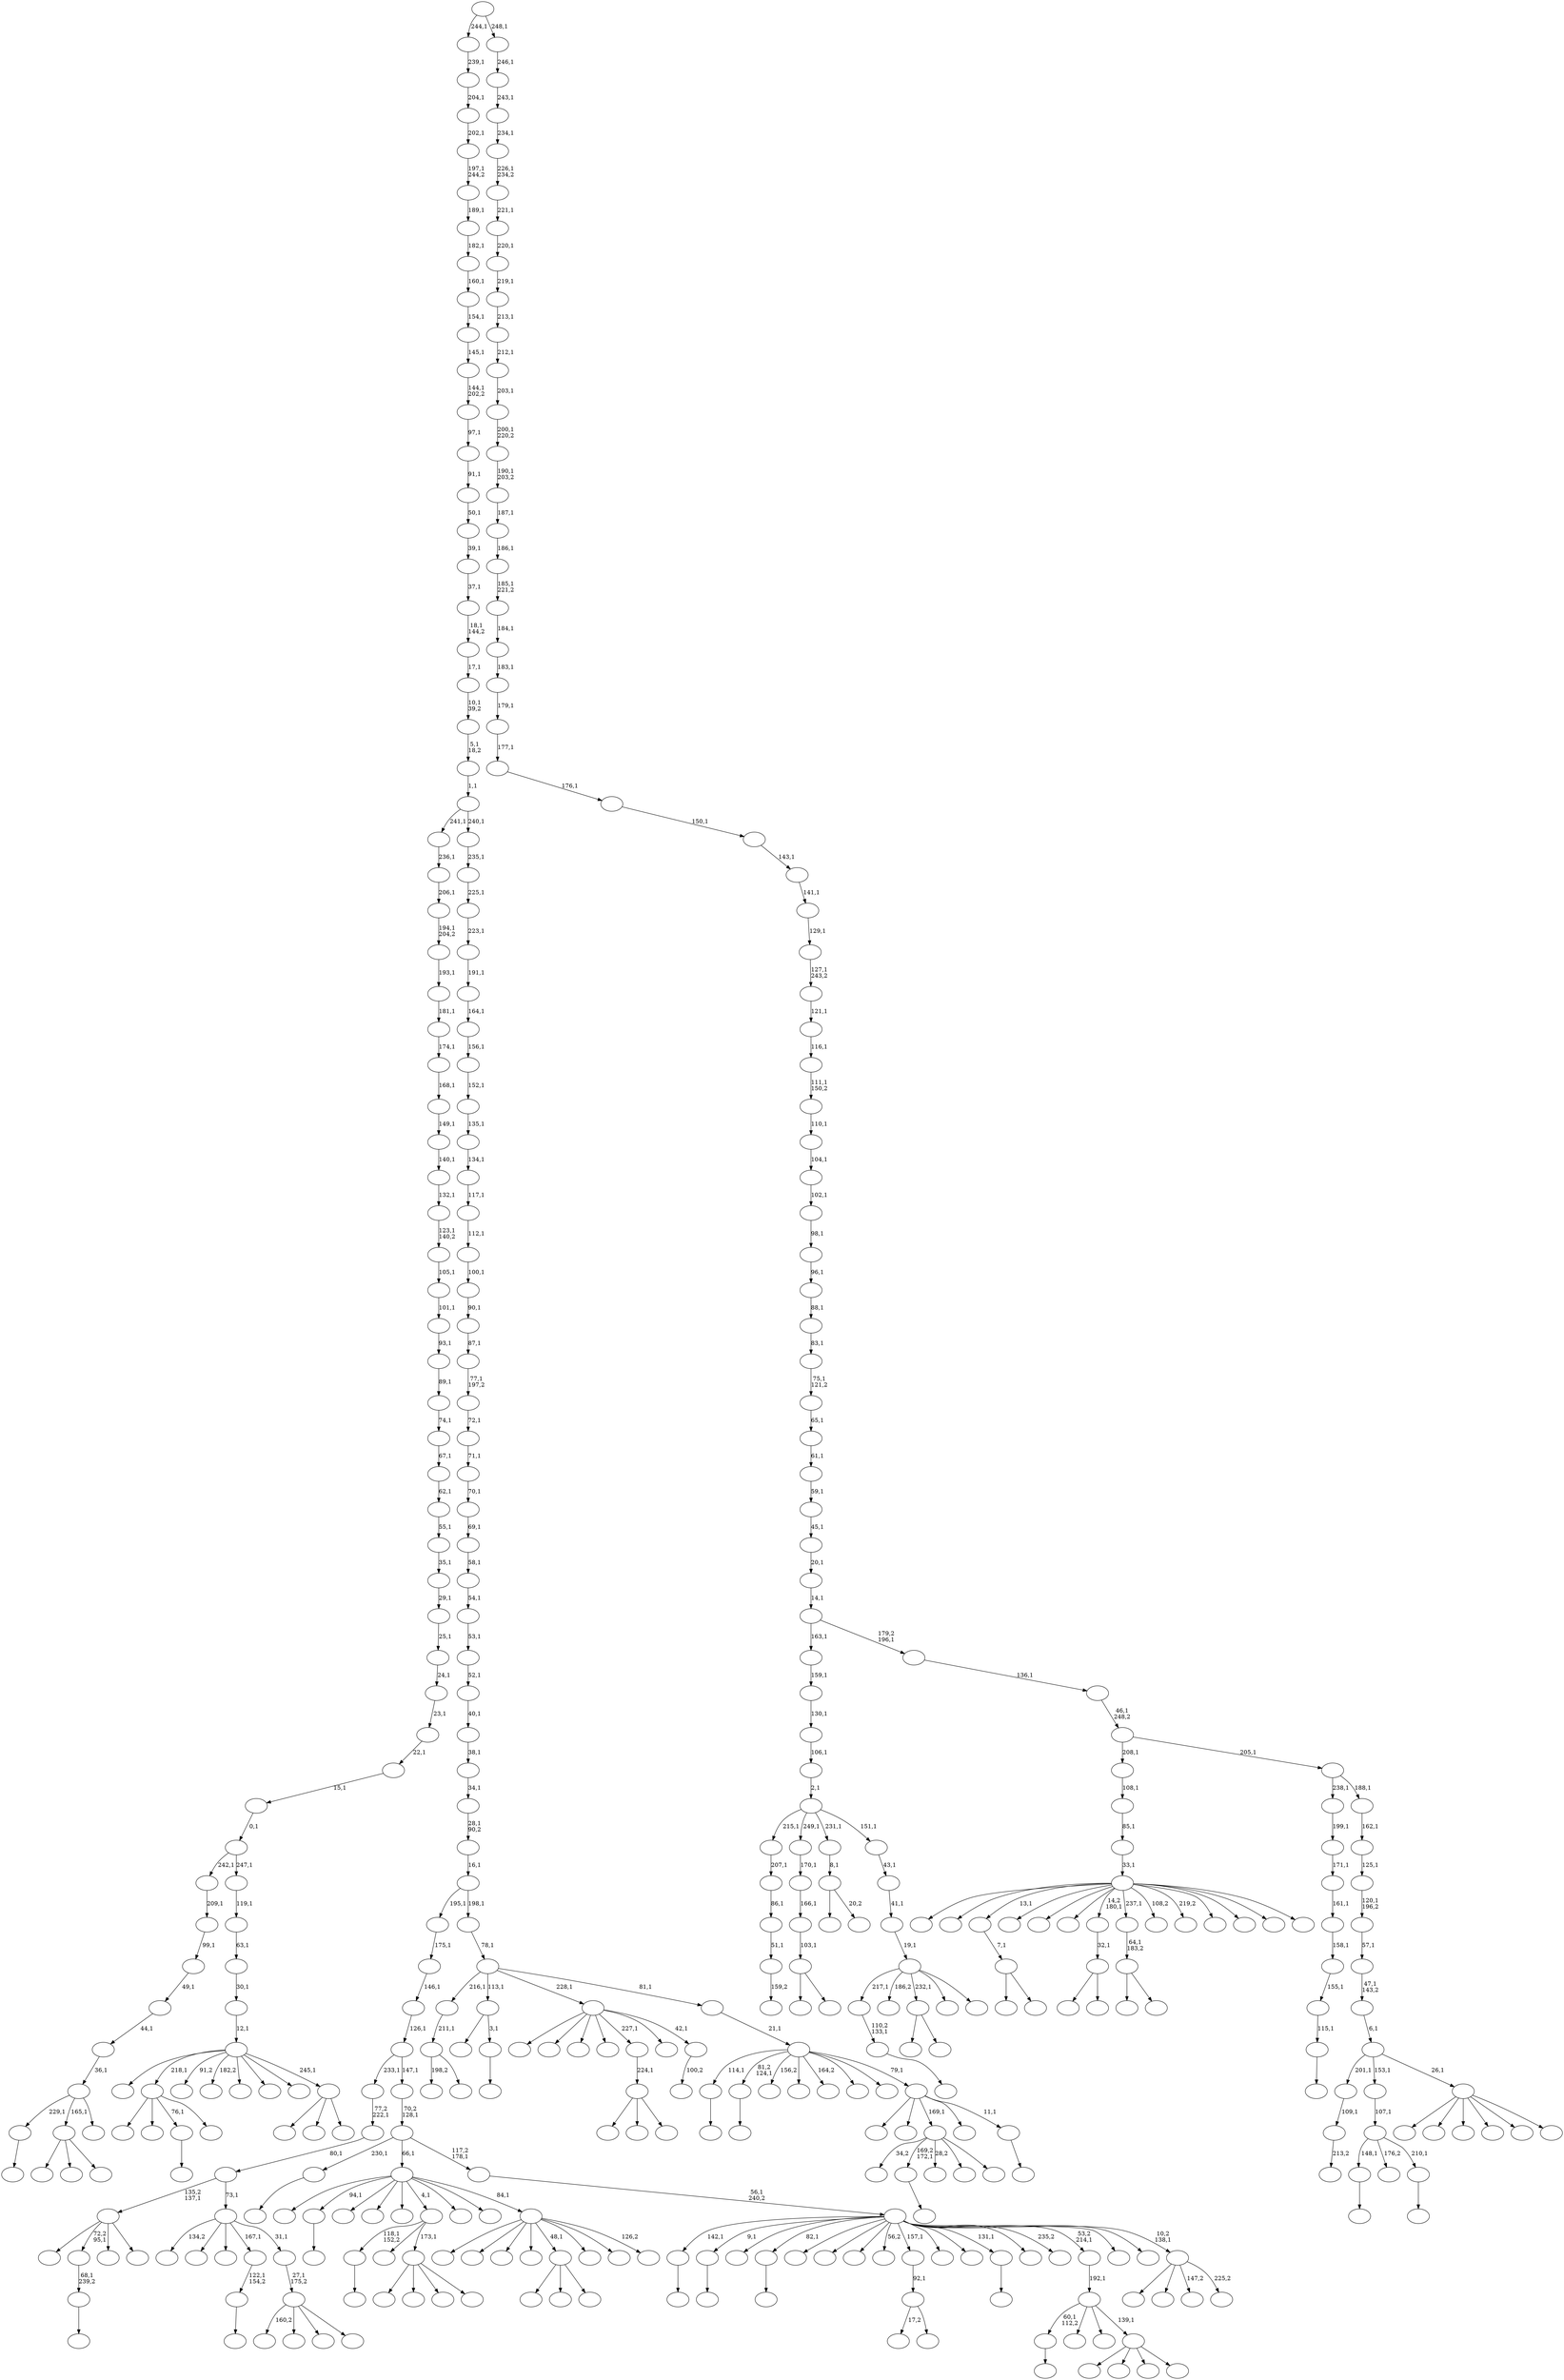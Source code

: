 digraph T {
	400 [label=""]
	399 [label=""]
	398 [label=""]
	397 [label=""]
	396 [label=""]
	395 [label=""]
	394 [label=""]
	393 [label=""]
	392 [label=""]
	391 [label=""]
	390 [label=""]
	389 [label=""]
	388 [label=""]
	387 [label=""]
	386 [label=""]
	385 [label=""]
	384 [label=""]
	383 [label=""]
	382 [label=""]
	381 [label=""]
	380 [label=""]
	379 [label=""]
	378 [label=""]
	377 [label=""]
	376 [label=""]
	375 [label=""]
	374 [label=""]
	373 [label=""]
	372 [label=""]
	371 [label=""]
	370 [label=""]
	369 [label=""]
	368 [label=""]
	367 [label=""]
	366 [label=""]
	365 [label=""]
	364 [label=""]
	363 [label=""]
	362 [label=""]
	361 [label=""]
	360 [label=""]
	359 [label=""]
	358 [label=""]
	357 [label=""]
	356 [label=""]
	355 [label=""]
	354 [label=""]
	353 [label=""]
	352 [label=""]
	351 [label=""]
	350 [label=""]
	349 [label=""]
	348 [label=""]
	347 [label=""]
	346 [label=""]
	345 [label=""]
	344 [label=""]
	343 [label=""]
	342 [label=""]
	341 [label=""]
	340 [label=""]
	339 [label=""]
	338 [label=""]
	337 [label=""]
	336 [label=""]
	335 [label=""]
	334 [label=""]
	333 [label=""]
	332 [label=""]
	331 [label=""]
	330 [label=""]
	329 [label=""]
	328 [label=""]
	327 [label=""]
	326 [label=""]
	325 [label=""]
	324 [label=""]
	323 [label=""]
	322 [label=""]
	321 [label=""]
	320 [label=""]
	319 [label=""]
	318 [label=""]
	317 [label=""]
	316 [label=""]
	315 [label=""]
	314 [label=""]
	313 [label=""]
	312 [label=""]
	311 [label=""]
	310 [label=""]
	309 [label=""]
	308 [label=""]
	307 [label=""]
	306 [label=""]
	305 [label=""]
	304 [label=""]
	303 [label=""]
	302 [label=""]
	301 [label=""]
	300 [label=""]
	299 [label=""]
	298 [label=""]
	297 [label=""]
	296 [label=""]
	295 [label=""]
	294 [label=""]
	293 [label=""]
	292 [label=""]
	291 [label=""]
	290 [label=""]
	289 [label=""]
	288 [label=""]
	287 [label=""]
	286 [label=""]
	285 [label=""]
	284 [label=""]
	283 [label=""]
	282 [label=""]
	281 [label=""]
	280 [label=""]
	279 [label=""]
	278 [label=""]
	277 [label=""]
	276 [label=""]
	275 [label=""]
	274 [label=""]
	273 [label=""]
	272 [label=""]
	271 [label=""]
	270 [label=""]
	269 [label=""]
	268 [label=""]
	267 [label=""]
	266 [label=""]
	265 [label=""]
	264 [label=""]
	263 [label=""]
	262 [label=""]
	261 [label=""]
	260 [label=""]
	259 [label=""]
	258 [label=""]
	257 [label=""]
	256 [label=""]
	255 [label=""]
	254 [label=""]
	253 [label=""]
	252 [label=""]
	251 [label=""]
	250 [label=""]
	249 [label=""]
	248 [label=""]
	247 [label=""]
	246 [label=""]
	245 [label=""]
	244 [label=""]
	243 [label=""]
	242 [label=""]
	241 [label=""]
	240 [label=""]
	239 [label=""]
	238 [label=""]
	237 [label=""]
	236 [label=""]
	235 [label=""]
	234 [label=""]
	233 [label=""]
	232 [label=""]
	231 [label=""]
	230 [label=""]
	229 [label=""]
	228 [label=""]
	227 [label=""]
	226 [label=""]
	225 [label=""]
	224 [label=""]
	223 [label=""]
	222 [label=""]
	221 [label=""]
	220 [label=""]
	219 [label=""]
	218 [label=""]
	217 [label=""]
	216 [label=""]
	215 [label=""]
	214 [label=""]
	213 [label=""]
	212 [label=""]
	211 [label=""]
	210 [label=""]
	209 [label=""]
	208 [label=""]
	207 [label=""]
	206 [label=""]
	205 [label=""]
	204 [label=""]
	203 [label=""]
	202 [label=""]
	201 [label=""]
	200 [label=""]
	199 [label=""]
	198 [label=""]
	197 [label=""]
	196 [label=""]
	195 [label=""]
	194 [label=""]
	193 [label=""]
	192 [label=""]
	191 [label=""]
	190 [label=""]
	189 [label=""]
	188 [label=""]
	187 [label=""]
	186 [label=""]
	185 [label=""]
	184 [label=""]
	183 [label=""]
	182 [label=""]
	181 [label=""]
	180 [label=""]
	179 [label=""]
	178 [label=""]
	177 [label=""]
	176 [label=""]
	175 [label=""]
	174 [label=""]
	173 [label=""]
	172 [label=""]
	171 [label=""]
	170 [label=""]
	169 [label=""]
	168 [label=""]
	167 [label=""]
	166 [label=""]
	165 [label=""]
	164 [label=""]
	163 [label=""]
	162 [label=""]
	161 [label=""]
	160 [label=""]
	159 [label=""]
	158 [label=""]
	157 [label=""]
	156 [label=""]
	155 [label=""]
	154 [label=""]
	153 [label=""]
	152 [label=""]
	151 [label=""]
	150 [label=""]
	149 [label=""]
	148 [label=""]
	147 [label=""]
	146 [label=""]
	145 [label=""]
	144 [label=""]
	143 [label=""]
	142 [label=""]
	141 [label=""]
	140 [label=""]
	139 [label=""]
	138 [label=""]
	137 [label=""]
	136 [label=""]
	135 [label=""]
	134 [label=""]
	133 [label=""]
	132 [label=""]
	131 [label=""]
	130 [label=""]
	129 [label=""]
	128 [label=""]
	127 [label=""]
	126 [label=""]
	125 [label=""]
	124 [label=""]
	123 [label=""]
	122 [label=""]
	121 [label=""]
	120 [label=""]
	119 [label=""]
	118 [label=""]
	117 [label=""]
	116 [label=""]
	115 [label=""]
	114 [label=""]
	113 [label=""]
	112 [label=""]
	111 [label=""]
	110 [label=""]
	109 [label=""]
	108 [label=""]
	107 [label=""]
	106 [label=""]
	105 [label=""]
	104 [label=""]
	103 [label=""]
	102 [label=""]
	101 [label=""]
	100 [label=""]
	99 [label=""]
	98 [label=""]
	97 [label=""]
	96 [label=""]
	95 [label=""]
	94 [label=""]
	93 [label=""]
	92 [label=""]
	91 [label=""]
	90 [label=""]
	89 [label=""]
	88 [label=""]
	87 [label=""]
	86 [label=""]
	85 [label=""]
	84 [label=""]
	83 [label=""]
	82 [label=""]
	81 [label=""]
	80 [label=""]
	79 [label=""]
	78 [label=""]
	77 [label=""]
	76 [label=""]
	75 [label=""]
	74 [label=""]
	73 [label=""]
	72 [label=""]
	71 [label=""]
	70 [label=""]
	69 [label=""]
	68 [label=""]
	67 [label=""]
	66 [label=""]
	65 [label=""]
	64 [label=""]
	63 [label=""]
	62 [label=""]
	61 [label=""]
	60 [label=""]
	59 [label=""]
	58 [label=""]
	57 [label=""]
	56 [label=""]
	55 [label=""]
	54 [label=""]
	53 [label=""]
	52 [label=""]
	51 [label=""]
	50 [label=""]
	49 [label=""]
	48 [label=""]
	47 [label=""]
	46 [label=""]
	45 [label=""]
	44 [label=""]
	43 [label=""]
	42 [label=""]
	41 [label=""]
	40 [label=""]
	39 [label=""]
	38 [label=""]
	37 [label=""]
	36 [label=""]
	35 [label=""]
	34 [label=""]
	33 [label=""]
	32 [label=""]
	31 [label=""]
	30 [label=""]
	29 [label=""]
	28 [label=""]
	27 [label=""]
	26 [label=""]
	25 [label=""]
	24 [label=""]
	23 [label=""]
	22 [label=""]
	21 [label=""]
	20 [label=""]
	19 [label=""]
	18 [label=""]
	17 [label=""]
	16 [label=""]
	15 [label=""]
	14 [label=""]
	13 [label=""]
	12 [label=""]
	11 [label=""]
	10 [label=""]
	9 [label=""]
	8 [label=""]
	7 [label=""]
	6 [label=""]
	5 [label=""]
	4 [label=""]
	3 [label=""]
	2 [label=""]
	1 [label=""]
	0 [label=""]
	399 -> 400 [label=""]
	397 -> 398 [label="159,2"]
	396 -> 397 [label="51,1"]
	395 -> 396 [label="86,1"]
	394 -> 395 [label="207,1"]
	386 -> 387 [label=""]
	380 -> 381 [label=""]
	379 -> 380 [label="115,1"]
	378 -> 379 [label="155,1"]
	377 -> 378 [label="158,1"]
	376 -> 377 [label="161,1"]
	375 -> 376 [label="171,1"]
	374 -> 375 [label="199,1"]
	372 -> 383 [label=""]
	372 -> 373 [label=""]
	371 -> 372 [label="7,1"]
	369 -> 370 [label=""]
	366 -> 367 [label=""]
	363 -> 364 [label=""]
	360 -> 361 [label=""]
	345 -> 346 [label=""]
	343 -> 344 [label=""]
	341 -> 342 [label=""]
	337 -> 338 [label=""]
	336 -> 337 [label="68,1\n239,2"]
	333 -> 334 [label="213,2"]
	332 -> 333 [label="109,1"]
	330 -> 331 [label=""]
	320 -> 321 [label=""]
	317 -> 392 [label=""]
	317 -> 365 [label=""]
	317 -> 318 [label=""]
	303 -> 360 [label="229,1"]
	303 -> 317 [label="165,1"]
	303 -> 304 [label=""]
	302 -> 303 [label="36,1"]
	301 -> 302 [label="44,1"]
	300 -> 301 [label="49,1"]
	299 -> 300 [label="99,1"]
	298 -> 299 [label="209,1"]
	296 -> 297 [label=""]
	294 -> 295 [label=""]
	293 -> 294 [label="110,2\n133,1"]
	287 -> 384 [label=""]
	287 -> 288 [label=""]
	286 -> 287 [label="103,1"]
	285 -> 286 [label="166,1"]
	284 -> 285 [label="170,1"]
	276 -> 357 [label=""]
	276 -> 277 [label=""]
	275 -> 276 [label="32,1"]
	273 -> 307 [label="17,2"]
	273 -> 274 [label=""]
	272 -> 273 [label="92,1"]
	270 -> 390 [label=""]
	270 -> 271 [label="20,2"]
	269 -> 270 [label="8,1"]
	267 -> 385 [label=""]
	267 -> 326 [label=""]
	267 -> 268 [label=""]
	266 -> 267 [label="224,1"]
	263 -> 352 [label=""]
	263 -> 349 [label=""]
	263 -> 280 [label=""]
	263 -> 264 [label=""]
	262 -> 343 [label="118,1\n152,2"]
	262 -> 315 [label=""]
	262 -> 263 [label="173,1"]
	260 -> 348 [label=""]
	260 -> 328 [label=""]
	260 -> 320 [label="76,1"]
	260 -> 261 [label=""]
	250 -> 309 [label=""]
	250 -> 251 [label=""]
	249 -> 250 [label="64,1\n183,2"]
	247 -> 248 [label=""]
	246 -> 247 [label="122,1\n154,2"]
	242 -> 312 [label="198,2"]
	242 -> 243 [label=""]
	241 -> 242 [label="211,1"]
	234 -> 235 [label=""]
	232 -> 351 [label=""]
	232 -> 347 [label=""]
	232 -> 233 [label=""]
	230 -> 368 [label="34,2"]
	230 -> 296 [label="169,2\n172,1"]
	230 -> 291 [label="28,2"]
	230 -> 259 [label=""]
	230 -> 231 [label=""]
	226 -> 313 [label=""]
	226 -> 227 [label=""]
	219 -> 220 [label=""]
	218 -> 329 [label=""]
	218 -> 219 [label="3,1"]
	214 -> 355 [label=""]
	214 -> 336 [label="72,2\n95,1"]
	214 -> 281 [label=""]
	214 -> 215 [label=""]
	209 -> 210 [label=""]
	203 -> 255 [label="160,2"]
	203 -> 223 [label=""]
	203 -> 207 [label=""]
	203 -> 204 [label=""]
	202 -> 203 [label="27,1\n175,2"]
	201 -> 340 [label="134,2"]
	201 -> 258 [label=""]
	201 -> 252 [label=""]
	201 -> 246 [label="167,1"]
	201 -> 202 [label="31,1"]
	200 -> 214 [label="135,2\n137,1"]
	200 -> 201 [label="73,1"]
	199 -> 200 [label="80,1"]
	198 -> 199 [label="77,2\n222,1"]
	195 -> 196 [label=""]
	194 -> 386 [label="148,1"]
	194 -> 314 [label="176,2"]
	194 -> 195 [label="210,1"]
	193 -> 194 [label="107,1"]
	188 -> 189 [label="100,2"]
	187 -> 362 [label=""]
	187 -> 354 [label=""]
	187 -> 350 [label=""]
	187 -> 324 [label=""]
	187 -> 266 [label="227,1"]
	187 -> 206 [label=""]
	187 -> 188 [label="42,1"]
	184 -> 293 [label="217,1"]
	184 -> 283 [label="186,2"]
	184 -> 226 [label="232,1"]
	184 -> 217 [label=""]
	184 -> 185 [label=""]
	183 -> 184 [label="19,1"]
	182 -> 183 [label="41,1"]
	181 -> 182 [label="43,1"]
	180 -> 394 [label="215,1"]
	180 -> 284 [label="249,1"]
	180 -> 269 [label="231,1"]
	180 -> 181 [label="151,1"]
	179 -> 180 [label="2,1"]
	178 -> 179 [label="106,1"]
	177 -> 178 [label="130,1"]
	176 -> 177 [label="159,1"]
	174 -> 389 [label=""]
	174 -> 359 [label=""]
	174 -> 278 [label=""]
	174 -> 175 [label=""]
	173 -> 366 [label="60,1\n112,2"]
	173 -> 358 [label=""]
	173 -> 254 [label=""]
	173 -> 174 [label="139,1"]
	172 -> 173 [label="192,1"]
	168 -> 391 [label=""]
	168 -> 388 [label=""]
	168 -> 371 [label="13,1"]
	168 -> 335 [label=""]
	168 -> 323 [label=""]
	168 -> 310 [label=""]
	168 -> 275 [label="14,2\n180,1"]
	168 -> 249 [label="237,1"]
	168 -> 239 [label="108,2"]
	168 -> 237 [label="219,2"]
	168 -> 229 [label=""]
	168 -> 225 [label=""]
	168 -> 221 [label=""]
	168 -> 169 [label=""]
	167 -> 168 [label="33,1"]
	166 -> 167 [label="85,1"]
	165 -> 166 [label="108,1"]
	161 -> 327 [label=""]
	161 -> 319 [label=""]
	161 -> 292 [label=""]
	161 -> 265 [label=""]
	161 -> 232 [label="48,1"]
	161 -> 222 [label=""]
	161 -> 171 [label=""]
	161 -> 162 [label="126,2"]
	160 -> 353 [label=""]
	160 -> 345 [label="94,1"]
	160 -> 339 [label=""]
	160 -> 325 [label=""]
	160 -> 305 [label=""]
	160 -> 262 [label="4,1"]
	160 -> 240 [label=""]
	160 -> 190 [label=""]
	160 -> 161 [label="84,1"]
	158 -> 393 [label=""]
	158 -> 290 [label=""]
	158 -> 159 [label=""]
	157 -> 311 [label=""]
	157 -> 260 [label="218,1"]
	157 -> 257 [label="91,2"]
	157 -> 245 [label="182,2"]
	157 -> 212 [label=""]
	157 -> 205 [label=""]
	157 -> 186 [label=""]
	157 -> 158 [label="245,1"]
	156 -> 157 [label="12,1"]
	155 -> 156 [label="30,1"]
	154 -> 155 [label="63,1"]
	153 -> 154 [label="119,1"]
	152 -> 298 [label="242,1"]
	152 -> 153 [label="247,1"]
	151 -> 152 [label="0,1"]
	150 -> 151 [label="15,1"]
	149 -> 150 [label="22,1"]
	148 -> 149 [label="23,1"]
	147 -> 148 [label="24,1"]
	146 -> 147 [label="25,1"]
	145 -> 146 [label="29,1"]
	144 -> 145 [label="35,1"]
	143 -> 144 [label="55,1"]
	142 -> 143 [label="62,1"]
	141 -> 142 [label="67,1"]
	140 -> 141 [label="74,1"]
	139 -> 140 [label="89,1"]
	138 -> 139 [label="93,1"]
	137 -> 138 [label="101,1"]
	136 -> 137 [label="105,1"]
	135 -> 136 [label="123,1\n140,2"]
	134 -> 135 [label="132,1"]
	133 -> 134 [label="140,1"]
	132 -> 133 [label="149,1"]
	131 -> 132 [label="168,1"]
	130 -> 131 [label="174,1"]
	129 -> 130 [label="181,1"]
	128 -> 129 [label="193,1"]
	127 -> 128 [label="194,1\n204,2"]
	126 -> 127 [label="206,1"]
	125 -> 126 [label="236,1"]
	122 -> 306 [label=""]
	122 -> 224 [label=""]
	122 -> 213 [label="147,2"]
	122 -> 123 [label="225,2"]
	121 -> 399 [label="142,1"]
	121 -> 369 [label="9,1"]
	121 -> 356 [label=""]
	121 -> 330 [label="82,1"]
	121 -> 322 [label=""]
	121 -> 316 [label=""]
	121 -> 308 [label=""]
	121 -> 279 [label="56,2"]
	121 -> 272 [label="157,1"]
	121 -> 238 [label=""]
	121 -> 216 [label=""]
	121 -> 209 [label="131,1"]
	121 -> 197 [label=""]
	121 -> 191 [label="235,2"]
	121 -> 172 [label="53,2\n214,1"]
	121 -> 163 [label=""]
	121 -> 124 [label=""]
	121 -> 122 [label="10,2\n138,1"]
	120 -> 121 [label="56,1\n240,2"]
	119 -> 234 [label="230,1"]
	119 -> 160 [label="66,1"]
	119 -> 120 [label="117,2\n178,1"]
	118 -> 119 [label="70,2\n128,1"]
	117 -> 198 [label="233,1"]
	117 -> 118 [label="147,1"]
	116 -> 117 [label="126,1"]
	115 -> 116 [label="146,1"]
	114 -> 115 [label="175,1"]
	112 -> 113 [label=""]
	111 -> 289 [label=""]
	111 -> 282 [label=""]
	111 -> 230 [label="169,1"]
	111 -> 208 [label=""]
	111 -> 112 [label="11,1"]
	110 -> 363 [label="114,1"]
	110 -> 341 [label="81,2\n124,1"]
	110 -> 244 [label="156,2"]
	110 -> 228 [label=""]
	110 -> 211 [label="164,2"]
	110 -> 170 [label=""]
	110 -> 164 [label=""]
	110 -> 111 [label="79,1"]
	109 -> 110 [label="21,1"]
	108 -> 241 [label="216,1"]
	108 -> 218 [label="113,1"]
	108 -> 187 [label="228,1"]
	108 -> 109 [label="81,1"]
	107 -> 108 [label="78,1"]
	106 -> 114 [label="195,1"]
	106 -> 107 [label="198,1"]
	105 -> 106 [label="16,1"]
	104 -> 105 [label="28,1\n90,2"]
	103 -> 104 [label="34,1"]
	102 -> 103 [label="38,1"]
	101 -> 102 [label="40,1"]
	100 -> 101 [label="52,1"]
	99 -> 100 [label="53,1"]
	98 -> 99 [label="54,1"]
	97 -> 98 [label="58,1"]
	96 -> 97 [label="69,1"]
	95 -> 96 [label="70,1"]
	94 -> 95 [label="71,1"]
	93 -> 94 [label="72,1"]
	92 -> 93 [label="77,1\n197,2"]
	91 -> 92 [label="87,1"]
	90 -> 91 [label="90,1"]
	89 -> 90 [label="100,1"]
	88 -> 89 [label="112,1"]
	87 -> 88 [label="117,1"]
	86 -> 87 [label="134,1"]
	85 -> 86 [label="135,1"]
	84 -> 85 [label="152,1"]
	83 -> 84 [label="156,1"]
	82 -> 83 [label="164,1"]
	81 -> 82 [label="191,1"]
	80 -> 81 [label="223,1"]
	79 -> 80 [label="225,1"]
	78 -> 79 [label="235,1"]
	77 -> 125 [label="241,1"]
	77 -> 78 [label="240,1"]
	76 -> 77 [label="1,1"]
	75 -> 76 [label="5,1\n18,2"]
	74 -> 75 [label="10,1\n39,2"]
	73 -> 74 [label="17,1"]
	72 -> 73 [label="18,1\n144,2"]
	71 -> 72 [label="37,1"]
	70 -> 71 [label="39,1"]
	69 -> 70 [label="50,1"]
	68 -> 69 [label="91,1"]
	67 -> 68 [label="97,1"]
	66 -> 67 [label="144,1\n202,2"]
	65 -> 66 [label="145,1"]
	64 -> 65 [label="154,1"]
	63 -> 64 [label="160,1"]
	62 -> 63 [label="182,1"]
	61 -> 62 [label="189,1"]
	60 -> 61 [label="197,1\n244,2"]
	59 -> 60 [label="202,1"]
	58 -> 59 [label="204,1"]
	57 -> 58 [label="239,1"]
	55 -> 382 [label=""]
	55 -> 256 [label=""]
	55 -> 253 [label=""]
	55 -> 236 [label=""]
	55 -> 192 [label=""]
	55 -> 56 [label=""]
	54 -> 332 [label="201,1"]
	54 -> 193 [label="153,1"]
	54 -> 55 [label="26,1"]
	53 -> 54 [label="6,1"]
	52 -> 53 [label="47,1\n143,2"]
	51 -> 52 [label="57,1"]
	50 -> 51 [label="120,1\n196,2"]
	49 -> 50 [label="125,1"]
	48 -> 49 [label="162,1"]
	47 -> 374 [label="238,1"]
	47 -> 48 [label="188,1"]
	46 -> 165 [label="208,1"]
	46 -> 47 [label="205,1"]
	45 -> 46 [label="46,1\n248,2"]
	44 -> 45 [label="136,1"]
	43 -> 176 [label="163,1"]
	43 -> 44 [label="179,2\n196,1"]
	42 -> 43 [label="14,1"]
	41 -> 42 [label="20,1"]
	40 -> 41 [label="45,1"]
	39 -> 40 [label="59,1"]
	38 -> 39 [label="61,1"]
	37 -> 38 [label="65,1"]
	36 -> 37 [label="75,1\n121,2"]
	35 -> 36 [label="83,1"]
	34 -> 35 [label="88,1"]
	33 -> 34 [label="96,1"]
	32 -> 33 [label="98,1"]
	31 -> 32 [label="102,1"]
	30 -> 31 [label="104,1"]
	29 -> 30 [label="110,1"]
	28 -> 29 [label="111,1\n150,2"]
	27 -> 28 [label="116,1"]
	26 -> 27 [label="121,1"]
	25 -> 26 [label="127,1\n243,2"]
	24 -> 25 [label="129,1"]
	23 -> 24 [label="141,1"]
	22 -> 23 [label="143,1"]
	21 -> 22 [label="150,1"]
	20 -> 21 [label="176,1"]
	19 -> 20 [label="177,1"]
	18 -> 19 [label="179,1"]
	17 -> 18 [label="183,1"]
	16 -> 17 [label="184,1"]
	15 -> 16 [label="185,1\n221,2"]
	14 -> 15 [label="186,1"]
	13 -> 14 [label="187,1"]
	12 -> 13 [label="190,1\n203,2"]
	11 -> 12 [label="200,1\n220,2"]
	10 -> 11 [label="203,1"]
	9 -> 10 [label="212,1"]
	8 -> 9 [label="213,1"]
	7 -> 8 [label="219,1"]
	6 -> 7 [label="220,1"]
	5 -> 6 [label="221,1"]
	4 -> 5 [label="226,1\n234,2"]
	3 -> 4 [label="234,1"]
	2 -> 3 [label="243,1"]
	1 -> 2 [label="246,1"]
	0 -> 57 [label="244,1"]
	0 -> 1 [label="248,1"]
}
